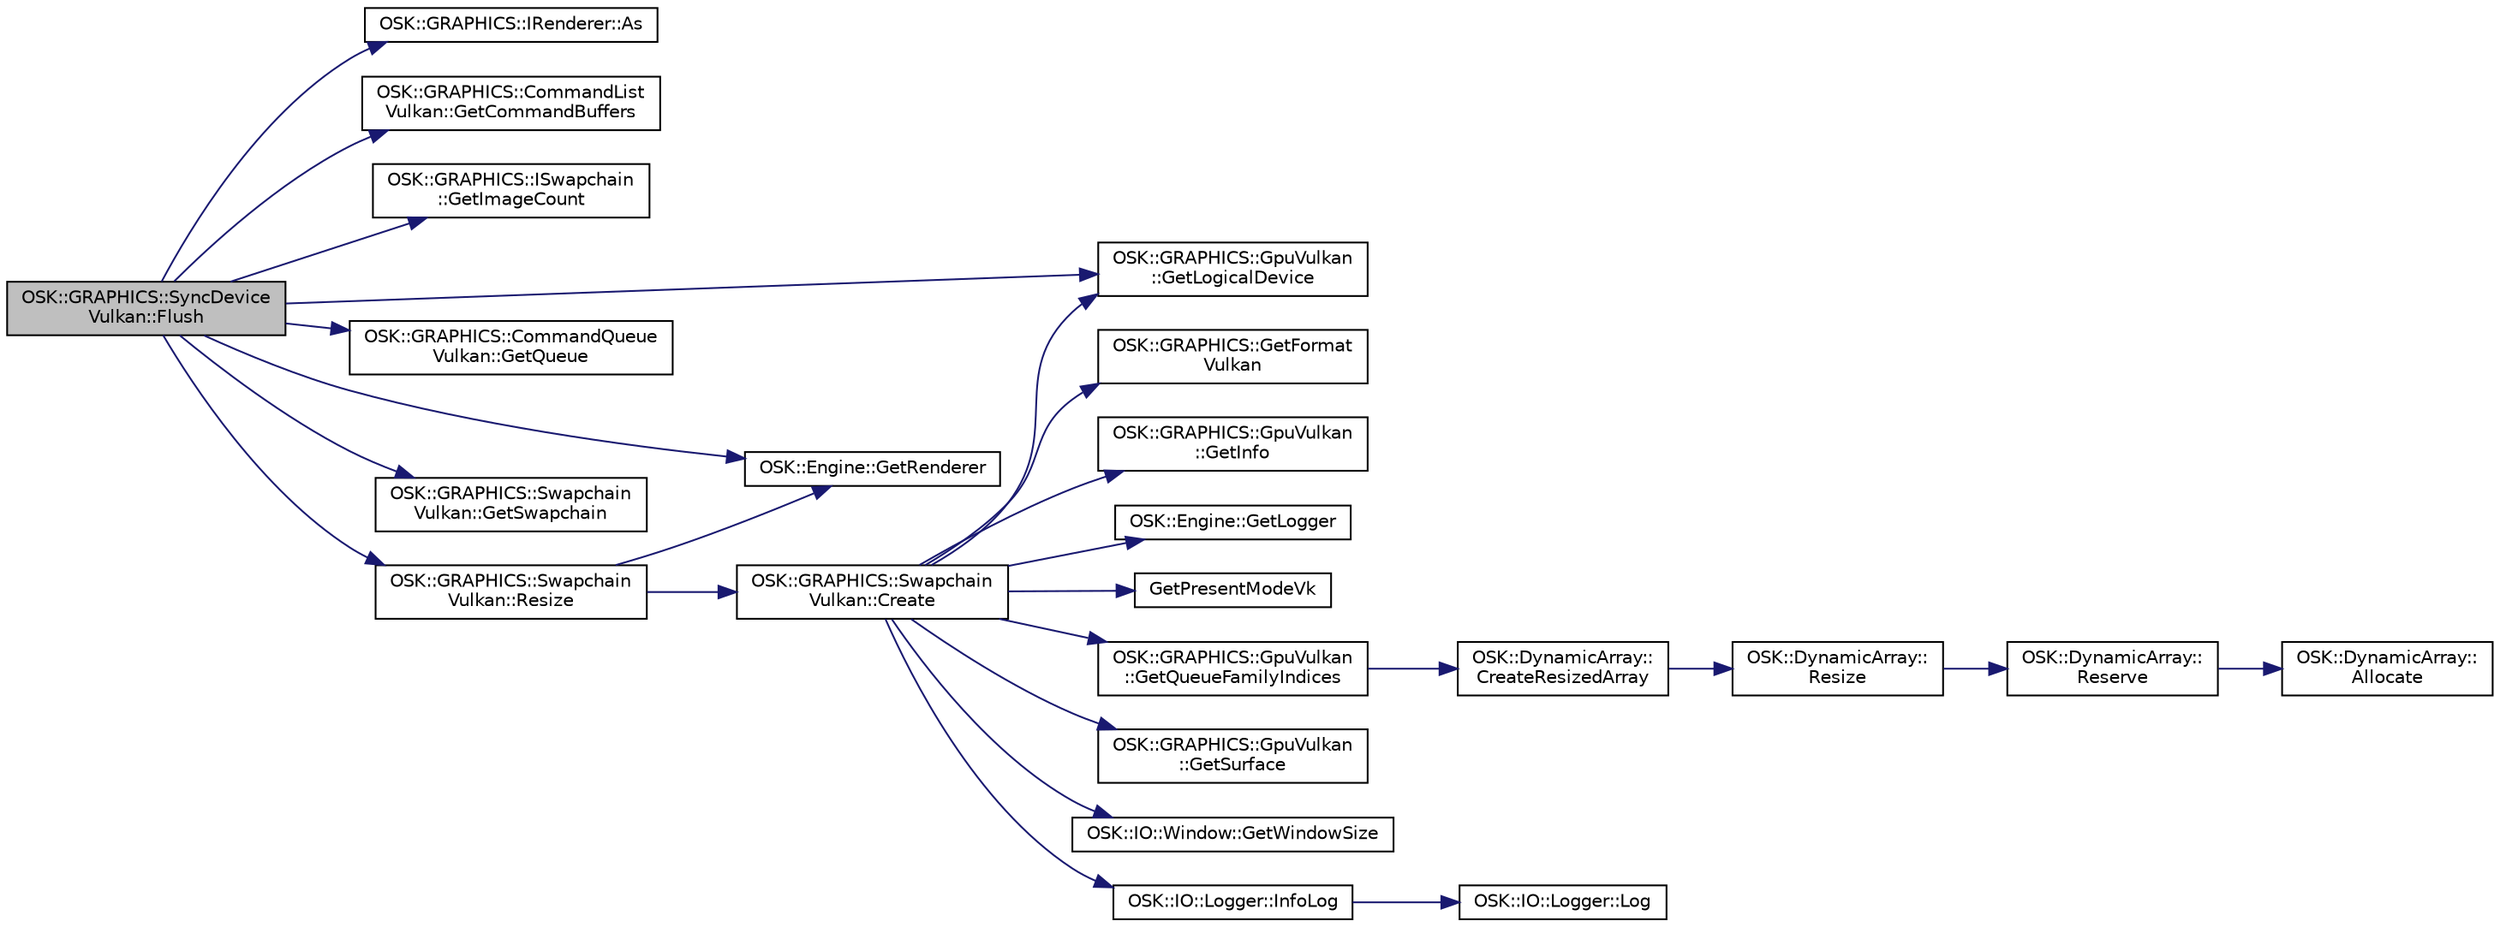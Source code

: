 digraph "OSK::GRAPHICS::SyncDeviceVulkan::Flush"
{
 // LATEX_PDF_SIZE
  edge [fontname="Helvetica",fontsize="10",labelfontname="Helvetica",labelfontsize="10"];
  node [fontname="Helvetica",fontsize="10",shape=record];
  rankdir="LR";
  Node1 [label="OSK::GRAPHICS::SyncDevice\lVulkan::Flush",height=0.2,width=0.4,color="black", fillcolor="grey75", style="filled", fontcolor="black",tooltip=" "];
  Node1 -> Node2 [color="midnightblue",fontsize="10",style="solid"];
  Node2 [label="OSK::GRAPHICS::IRenderer::As",height=0.2,width=0.4,color="black", fillcolor="white", style="filled",URL="$class_o_s_k_1_1_g_r_a_p_h_i_c_s_1_1_i_renderer.html#a7e06601c9bc5325e2ee5904e58a3af3d",tooltip="Castea el renderizador al tipo dado. Este tipo debe ser una implementación de esta interfaz."];
  Node1 -> Node3 [color="midnightblue",fontsize="10",style="solid"];
  Node3 [label="OSK::GRAPHICS::CommandList\lVulkan::GetCommandBuffers",height=0.2,width=0.4,color="black", fillcolor="white", style="filled",URL="$class_o_s_k_1_1_g_r_a_p_h_i_c_s_1_1_command_list_vulkan.html#a222a24c9f23c317f07799ba7cb492595",tooltip=" "];
  Node1 -> Node4 [color="midnightblue",fontsize="10",style="solid"];
  Node4 [label="OSK::GRAPHICS::ISwapchain\l::GetImageCount",height=0.2,width=0.4,color="black", fillcolor="white", style="filled",URL="$class_o_s_k_1_1_g_r_a_p_h_i_c_s_1_1_i_swapchain.html#a052206c1de590606bfdef279f326d16c",tooltip="Devuelve el número de imágenes del swapchain."];
  Node1 -> Node5 [color="midnightblue",fontsize="10",style="solid"];
  Node5 [label="OSK::GRAPHICS::GpuVulkan\l::GetLogicalDevice",height=0.2,width=0.4,color="black", fillcolor="white", style="filled",URL="$class_o_s_k_1_1_g_r_a_p_h_i_c_s_1_1_gpu_vulkan.html#a9f3d2735d7bb54ecb4056d5284cb686f",tooltip=" "];
  Node1 -> Node6 [color="midnightblue",fontsize="10",style="solid"];
  Node6 [label="OSK::GRAPHICS::CommandQueue\lVulkan::GetQueue",height=0.2,width=0.4,color="black", fillcolor="white", style="filled",URL="$class_o_s_k_1_1_g_r_a_p_h_i_c_s_1_1_command_queue_vulkan.html#ab8ce61a5604b9d90ff9246da6b9b11a2",tooltip=" "];
  Node1 -> Node7 [color="midnightblue",fontsize="10",style="solid"];
  Node7 [label="OSK::Engine::GetRenderer",height=0.2,width=0.4,color="black", fillcolor="white", style="filled",URL="$class_o_s_k_1_1_engine.html#a019c5397d042224c134b7fd22c739d00",tooltip=" "];
  Node1 -> Node8 [color="midnightblue",fontsize="10",style="solid"];
  Node8 [label="OSK::GRAPHICS::Swapchain\lVulkan::GetSwapchain",height=0.2,width=0.4,color="black", fillcolor="white", style="filled",URL="$class_o_s_k_1_1_g_r_a_p_h_i_c_s_1_1_swapchain_vulkan.html#ad1589571a0e00a84e0687f4c9bd82813",tooltip=" "];
  Node1 -> Node9 [color="midnightblue",fontsize="10",style="solid"];
  Node9 [label="OSK::GRAPHICS::Swapchain\lVulkan::Resize",height=0.2,width=0.4,color="black", fillcolor="white", style="filled",URL="$class_o_s_k_1_1_g_r_a_p_h_i_c_s_1_1_swapchain_vulkan.html#a5eed4a14de2b74443b5da96486cbd0d4",tooltip="Recrea el swapchain con el tamaño de la ventana. Para cuando se ha cambiado de tamaño la ventana."];
  Node9 -> Node10 [color="midnightblue",fontsize="10",style="solid"];
  Node10 [label="OSK::GRAPHICS::Swapchain\lVulkan::Create",height=0.2,width=0.4,color="black", fillcolor="white", style="filled",URL="$class_o_s_k_1_1_g_r_a_p_h_i_c_s_1_1_swapchain_vulkan.html#a151411824411a839175332993a130d89",tooltip="Crea el swapchain. Obtiene automáticamente el tamaño de las imágenes a partir del tamaño de la ventan..."];
  Node10 -> Node11 [color="midnightblue",fontsize="10",style="solid"];
  Node11 [label="OSK::GRAPHICS::GetFormat\lVulkan",height=0.2,width=0.4,color="black", fillcolor="white", style="filled",URL="$namespace_o_s_k_1_1_g_r_a_p_h_i_c_s.html#aa15e92a412a9d26d5213e4f716762081",tooltip="Obtiene la representación nativa del formato para Vulkan."];
  Node10 -> Node12 [color="midnightblue",fontsize="10",style="solid"];
  Node12 [label="OSK::GRAPHICS::GpuVulkan\l::GetInfo",height=0.2,width=0.4,color="black", fillcolor="white", style="filled",URL="$class_o_s_k_1_1_g_r_a_p_h_i_c_s_1_1_gpu_vulkan.html#aee5a2fabcfefd4fc26f06f30f2d83ed5",tooltip=" "];
  Node10 -> Node13 [color="midnightblue",fontsize="10",style="solid"];
  Node13 [label="OSK::Engine::GetLogger",height=0.2,width=0.4,color="black", fillcolor="white", style="filled",URL="$class_o_s_k_1_1_engine.html#ac39b79a3e665381630f6c710f3772a2b",tooltip=" "];
  Node10 -> Node5 [color="midnightblue",fontsize="10",style="solid"];
  Node10 -> Node14 [color="midnightblue",fontsize="10",style="solid"];
  Node14 [label="GetPresentModeVk",height=0.2,width=0.4,color="black", fillcolor="white", style="filled",URL="$_swapchain_vulkan_8cpp.html#a4e159ba38488b912d15cd2723b254ebc",tooltip=" "];
  Node10 -> Node15 [color="midnightblue",fontsize="10",style="solid"];
  Node15 [label="OSK::GRAPHICS::GpuVulkan\l::GetQueueFamilyIndices",height=0.2,width=0.4,color="black", fillcolor="white", style="filled",URL="$class_o_s_k_1_1_g_r_a_p_h_i_c_s_1_1_gpu_vulkan.html#aa66415743a9c4fa79891e6a1aaf11543",tooltip="Devuelve información sobre las colas soportadas por esta GPU."];
  Node15 -> Node16 [color="midnightblue",fontsize="10",style="solid"];
  Node16 [label="OSK::DynamicArray::\lCreateResizedArray",height=0.2,width=0.4,color="black", fillcolor="white", style="filled",URL="$class_o_s_k_1_1_dynamic_array.html#a6560c13598111f1aa6b53357ae120116",tooltip="Crea un DynamicArray con un número de elementos ya creados e insertados."];
  Node16 -> Node17 [color="midnightblue",fontsize="10",style="solid"];
  Node17 [label="OSK::DynamicArray::\lResize",height=0.2,width=0.4,color="black", fillcolor="white", style="filled",URL="$class_o_s_k_1_1_dynamic_array.html#adcbd5bb6ce88469bc9e6f65be06ceae6",tooltip="Cambia el tamaño del array. Los datos se conservan, siempre que se pueda. Se añaden elementos hasta q..."];
  Node17 -> Node18 [color="midnightblue",fontsize="10",style="solid"];
  Node18 [label="OSK::DynamicArray::\lReserve",height=0.2,width=0.4,color="black", fillcolor="white", style="filled",URL="$class_o_s_k_1_1_dynamic_array.html#a34323ddf4963e2097def5d8c3f80c08e",tooltip="Cambia el tamaño del array. Los datos se conservan, siempre que se pueda."];
  Node18 -> Node19 [color="midnightblue",fontsize="10",style="solid"];
  Node19 [label="OSK::DynamicArray::\lAllocate",height=0.2,width=0.4,color="black", fillcolor="white", style="filled",URL="$class_o_s_k_1_1_dynamic_array.html#acf322bf27bf4bfd581079500c67171a6",tooltip="Reserva espacio para 'size' elementos. Preserva los elementos anteriores."];
  Node10 -> Node20 [color="midnightblue",fontsize="10",style="solid"];
  Node20 [label="OSK::GRAPHICS::GpuVulkan\l::GetSurface",height=0.2,width=0.4,color="black", fillcolor="white", style="filled",URL="$class_o_s_k_1_1_g_r_a_p_h_i_c_s_1_1_gpu_vulkan.html#aea2f9eabd4f091110f92af0af9b0be4e",tooltip=" "];
  Node10 -> Node21 [color="midnightblue",fontsize="10",style="solid"];
  Node21 [label="OSK::IO::Window::GetWindowSize",height=0.2,width=0.4,color="black", fillcolor="white", style="filled",URL="$class_o_s_k_1_1_i_o_1_1_window.html#aa7f9f244691159612d42ddbc1fdc9288",tooltip="Devuelve el tamaño de la ventana, en píxeles."];
  Node10 -> Node22 [color="midnightblue",fontsize="10",style="solid"];
  Node22 [label="OSK::IO::Logger::InfoLog",height=0.2,width=0.4,color="black", fillcolor="white", style="filled",URL="$class_o_s_k_1_1_i_o_1_1_logger.html#a3d2a88ffa05f6a74f9d669f1182bacca",tooltip="Manda un mensaje de información."];
  Node22 -> Node23 [color="midnightblue",fontsize="10",style="solid"];
  Node23 [label="OSK::IO::Logger::Log",height=0.2,width=0.4,color="black", fillcolor="white", style="filled",URL="$class_o_s_k_1_1_i_o_1_1_logger.html#ac2af30faaa120261990f4deb1b566e7b",tooltip="Manda un mensaje por el logger."];
  Node9 -> Node7 [color="midnightblue",fontsize="10",style="solid"];
}

